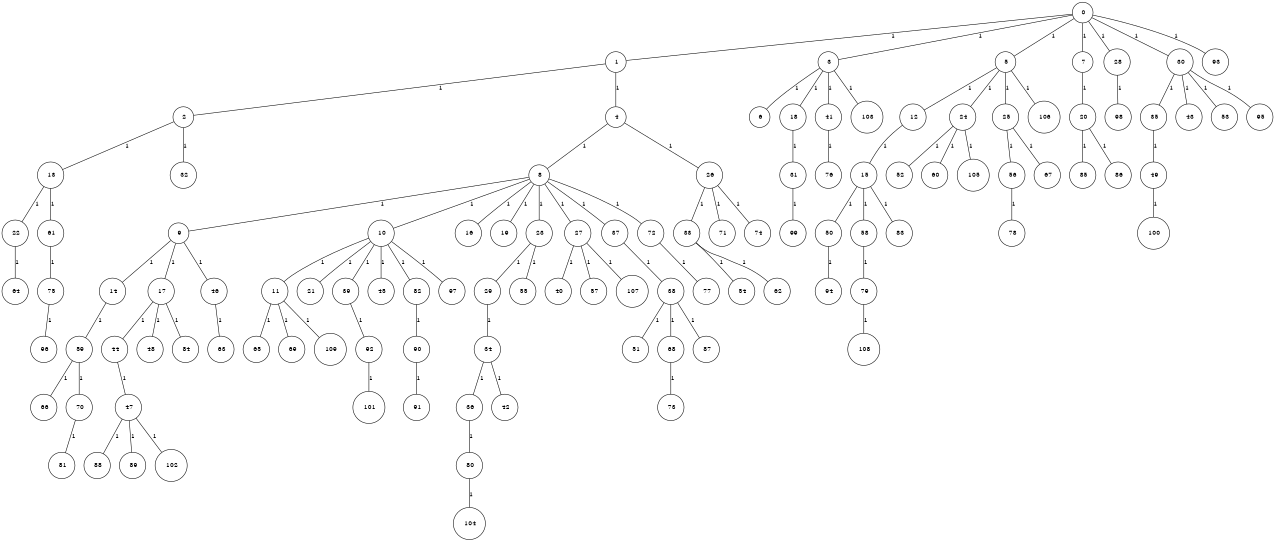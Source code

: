graph G {
size="8.5,11;"
ratio = "expand;"
fixedsize="true;"
overlap="scale;"
node[shape=circle,width=.12,hight=.12,fontsize=12]
edge[fontsize=12]

0[label=" 0" color=black, pos="1.2072636,2.9769871!"];
1[label=" 1" color=black, pos="2.8877116,2.9650489!"];
2[label=" 2" color=black, pos="1.7747934,2.0947567!"];
3[label=" 3" color=black, pos="0.41512003,1.303711!"];
4[label=" 4" color=black, pos="1.2799767,2.3936855!"];
5[label=" 5" color=black, pos="2.179567,0.1141682!"];
6[label=" 6" color=black, pos="0.87220827,1.6998927!"];
7[label=" 7" color=black, pos="2.7353888,2.7359964!"];
8[label=" 8" color=black, pos="0.65693525,1.8212703!"];
9[label=" 9" color=black, pos="2.5628836,1.0063008!"];
10[label=" 10" color=black, pos="0.03302694,1.3964508!"];
11[label=" 11" color=black, pos="1.61934,0.67620853!"];
12[label=" 12" color=black, pos="2.0246669,0.94625673!"];
13[label=" 13" color=black, pos="2.1320289,0.29490095!"];
14[label=" 14" color=black, pos="0.30736698,2.1162275!"];
15[label=" 15" color=black, pos="1.2416478,1.9854082!"];
16[label=" 16" color=black, pos="1.5652075,0.44322994!"];
17[label=" 17" color=black, pos="2.5929977,2.4657681!"];
18[label=" 18" color=black, pos="0.55058819,0.074171633!"];
19[label=" 19" color=black, pos="0.56238072,0.069244939!"];
20[label=" 20" color=black, pos="1.8202742,2.7912814!"];
21[label=" 21" color=black, pos="2.0759266,0.95654018!"];
22[label=" 22" color=black, pos="2.080976,0.42604938!"];
23[label=" 23" color=black, pos="1.9249917,1.221207!"];
24[label=" 24" color=black, pos="0.21813607,1.6182903!"];
25[label=" 25" color=black, pos="2.1139676,2.4371585!"];
26[label=" 26" color=black, pos="0.94627723,2.834484!"];
27[label=" 27" color=black, pos="0.26171026,0.095705538!"];
28[label=" 28" color=black, pos="1.9192306,2.0342875!"];
29[label=" 29" color=black, pos="2.9731693,1.3784508!"];
30[label=" 30" color=black, pos="0.063595359,1.3767693!"];
31[label=" 31" color=black, pos="2.2159578,0.47878624!"];
32[label=" 32" color=black, pos="0.26241317,1.2452276!"];
33[label=" 33" color=black, pos="1.1811349,2.0409366!"];
34[label=" 34" color=black, pos="1.1937162,2.6360701!"];
35[label=" 35" color=black, pos="0.77914964,2.5374109!"];
36[label=" 36" color=black, pos="2.6187626,1.6935375!"];
37[label=" 37" color=black, pos="0.56252595,2.6460773!"];
38[label=" 38" color=black, pos="2.8764885,1.6147083!"];
39[label=" 39" color=black, pos="0.62082277,2.5265401!"];
40[label=" 40" color=black, pos="0.19057111,0.25961675!"];
41[label=" 41" color=black, pos="2.4541538,0.49911808!"];
42[label=" 42" color=black, pos="2.1759741,1.1032964!"];
43[label=" 43" color=black, pos="2.8669637,0.65350397!"];
44[label=" 44" color=black, pos="1.2124056,1.0776582!"];
45[label=" 45" color=black, pos="1.4190298,0.40105281!"];
46[label=" 46" color=black, pos="1.746582,0.38796454!"];
47[label=" 47" color=black, pos="2.1092558,2.2506407!"];
48[label=" 48" color=black, pos="1.6862723,1.6715328!"];
49[label=" 49" color=black, pos="2.8108108,2.7882961!"];
50[label=" 50" color=black, pos="1.3058391,2.9419085!"];
51[label=" 51" color=black, pos="0.53229975,0.65852905!"];
52[label=" 52" color=black, pos="1.942454,1.5196368!"];
53[label=" 53" color=black, pos="2.4599226,0.65700206!"];
54[label=" 54" color=black, pos="0.9364508,0.57390932!"];
55[label=" 55" color=black, pos="1.9594712,0.34553341!"];
56[label=" 56" color=black, pos="2.3348074,2.7861697!"];
57[label=" 57" color=black, pos="1.1877172,0.13240306!"];
58[label=" 58" color=black, pos="2.4660583,2.666359!"];
59[label=" 59" color=black, pos="0.66972412,2.7430633!"];
60[label=" 60" color=black, pos="2.0610753,1.9736619!"];
61[label=" 61" color=black, pos="2.1833898,0.72750252!"];
62[label=" 62" color=black, pos="2.6756306,2.1655471!"];
63[label=" 63" color=black, pos="2.1259618,2.2808453!"];
64[label=" 64" color=black, pos="1.5281468,0.60638744!"];
65[label=" 65" color=black, pos="1.6414808,1.2094202!"];
66[label=" 66" color=black, pos="1.8131021,2.1058971!"];
67[label=" 67" color=black, pos="0.20066728,0.095004353!"];
68[label=" 68" color=black, pos="1.1116605,2.7827405!"];
69[label=" 69" color=black, pos="0.6993302,1.4148909!"];
70[label=" 70" color=black, pos="0.81165483,1.0100625!"];
71[label=" 71" color=black, pos="2.0915186,2.3983859!"];
72[label=" 72" color=black, pos="0.35792289,0.33552934!"];
73[label=" 73" color=black, pos="1.7435638,1.1069427!"];
74[label=" 74" color=black, pos="1.4207288,1.0394922!"];
75[label=" 75" color=black, pos="0.061800219,2.8831386!"];
76[label=" 76" color=black, pos="0.2031628,2.4685111!"];
77[label=" 77" color=black, pos="1.1761221,0.27745376!"];
78[label=" 78" color=black, pos="2.46384,2.9253936!"];
79[label=" 79" color=black, pos="1.5784242,2.1750239!"];
80[label=" 80" color=black, pos="2.3285528,2.9357507!"];
81[label=" 81" color=black, pos="1.0555028,0.6287826!"];
82[label=" 82" color=black, pos="1.2555333,2.0976277!"];
83[label=" 83" color=black, pos="0.80277135,1.4907943!"];
84[label=" 84" color=black, pos="0.64664537,2.9084271!"];
85[label=" 85" color=black, pos="2.8427074,2.8105444!"];
86[label=" 86" color=black, pos="1.4733972,1.861906!"];
87[label=" 87" color=black, pos="2.0597174,2.9881684!"];
88[label=" 88" color=black, pos="2.5474832,0.46038684!"];
89[label=" 89" color=black, pos="2.9666127,1.0792177!"];
90[label=" 90" color=black, pos="0.75744423,0.53947952!"];
91[label=" 91" color=black, pos="2.1576116,2.5661497!"];
92[label=" 92" color=black, pos="2.9895792,2.6270244!"];
93[label=" 93" color=black, pos="1.6604578,0.13883396!"];
94[label=" 94" color=black, pos="2.1735067,0.18567635!"];
95[label=" 95" color=black, pos="1.0376699,2.6214943!"];
96[label=" 96" color=black, pos="2.097764,0.18813913!"];
97[label=" 97" color=black, pos="2.1710506,2.2865227!"];
98[label=" 98" color=black, pos="1.4442022,1.4887104!"];
99[label=" 99" color=black, pos="2.856276,1.4060708!"];
100[label=" 100" color=black, pos="2.529437,0.67814175!"];
101[label=" 101" color=black, pos="1.470664,0.32374973!"];
102[label=" 102" color=black, pos="0.81771565,1.8773949!"];
103[label=" 103" color=black, pos="2.6832709,2.4405386!"];
104[label=" 104" color=black, pos="2.5807704,0.84541154!"];
105[label=" 105" color=black, pos="1.8960345,0.68031589!"];
106[label=" 106" color=black, pos="2.9579364,1.9420504!"];
107[label=" 107" color=black, pos="1.2238864,0.66006758!"];
108[label=" 108" color=black, pos="2.3812165,1.9432182!"];
109[label=" 109" color=black, pos="0.15518505,1.4960513!"];
0--1[label="1"]
0--3[label="1"]
0--5[label="1"]
0--7[label="1"]
0--28[label="1"]
0--30[label="1"]
0--93[label="1"]
1--2[label="1"]
1--4[label="1"]
2--13[label="1"]
2--32[label="1"]
3--6[label="1"]
3--18[label="1"]
3--41[label="1"]
3--103[label="1"]
4--8[label="1"]
4--26[label="1"]
5--12[label="1"]
5--24[label="1"]
5--25[label="1"]
5--106[label="1"]
7--20[label="1"]
8--9[label="1"]
8--10[label="1"]
8--16[label="1"]
8--19[label="1"]
8--23[label="1"]
8--27[label="1"]
8--37[label="1"]
8--72[label="1"]
9--14[label="1"]
9--17[label="1"]
9--46[label="1"]
10--11[label="1"]
10--21[label="1"]
10--39[label="1"]
10--45[label="1"]
10--82[label="1"]
10--97[label="1"]
11--65[label="1"]
11--69[label="1"]
11--109[label="1"]
12--15[label="1"]
13--22[label="1"]
13--61[label="1"]
14--59[label="1"]
15--50[label="1"]
15--58[label="1"]
15--83[label="1"]
17--44[label="1"]
17--48[label="1"]
17--84[label="1"]
18--31[label="1"]
20--85[label="1"]
20--86[label="1"]
22--64[label="1"]
23--29[label="1"]
23--55[label="1"]
24--52[label="1"]
24--60[label="1"]
24--105[label="1"]
25--56[label="1"]
25--67[label="1"]
26--33[label="1"]
26--71[label="1"]
26--74[label="1"]
27--40[label="1"]
27--57[label="1"]
27--107[label="1"]
28--98[label="1"]
29--34[label="1"]
30--35[label="1"]
30--43[label="1"]
30--53[label="1"]
30--95[label="1"]
31--99[label="1"]
33--54[label="1"]
33--62[label="1"]
34--36[label="1"]
34--42[label="1"]
35--49[label="1"]
36--80[label="1"]
37--38[label="1"]
38--51[label="1"]
38--68[label="1"]
38--87[label="1"]
39--92[label="1"]
41--76[label="1"]
44--47[label="1"]
46--63[label="1"]
47--88[label="1"]
47--89[label="1"]
47--102[label="1"]
49--100[label="1"]
50--94[label="1"]
56--78[label="1"]
58--79[label="1"]
59--66[label="1"]
59--70[label="1"]
61--75[label="1"]
68--73[label="1"]
70--81[label="1"]
72--77[label="1"]
75--96[label="1"]
79--108[label="1"]
80--104[label="1"]
82--90[label="1"]
90--91[label="1"]
92--101[label="1"]

}
